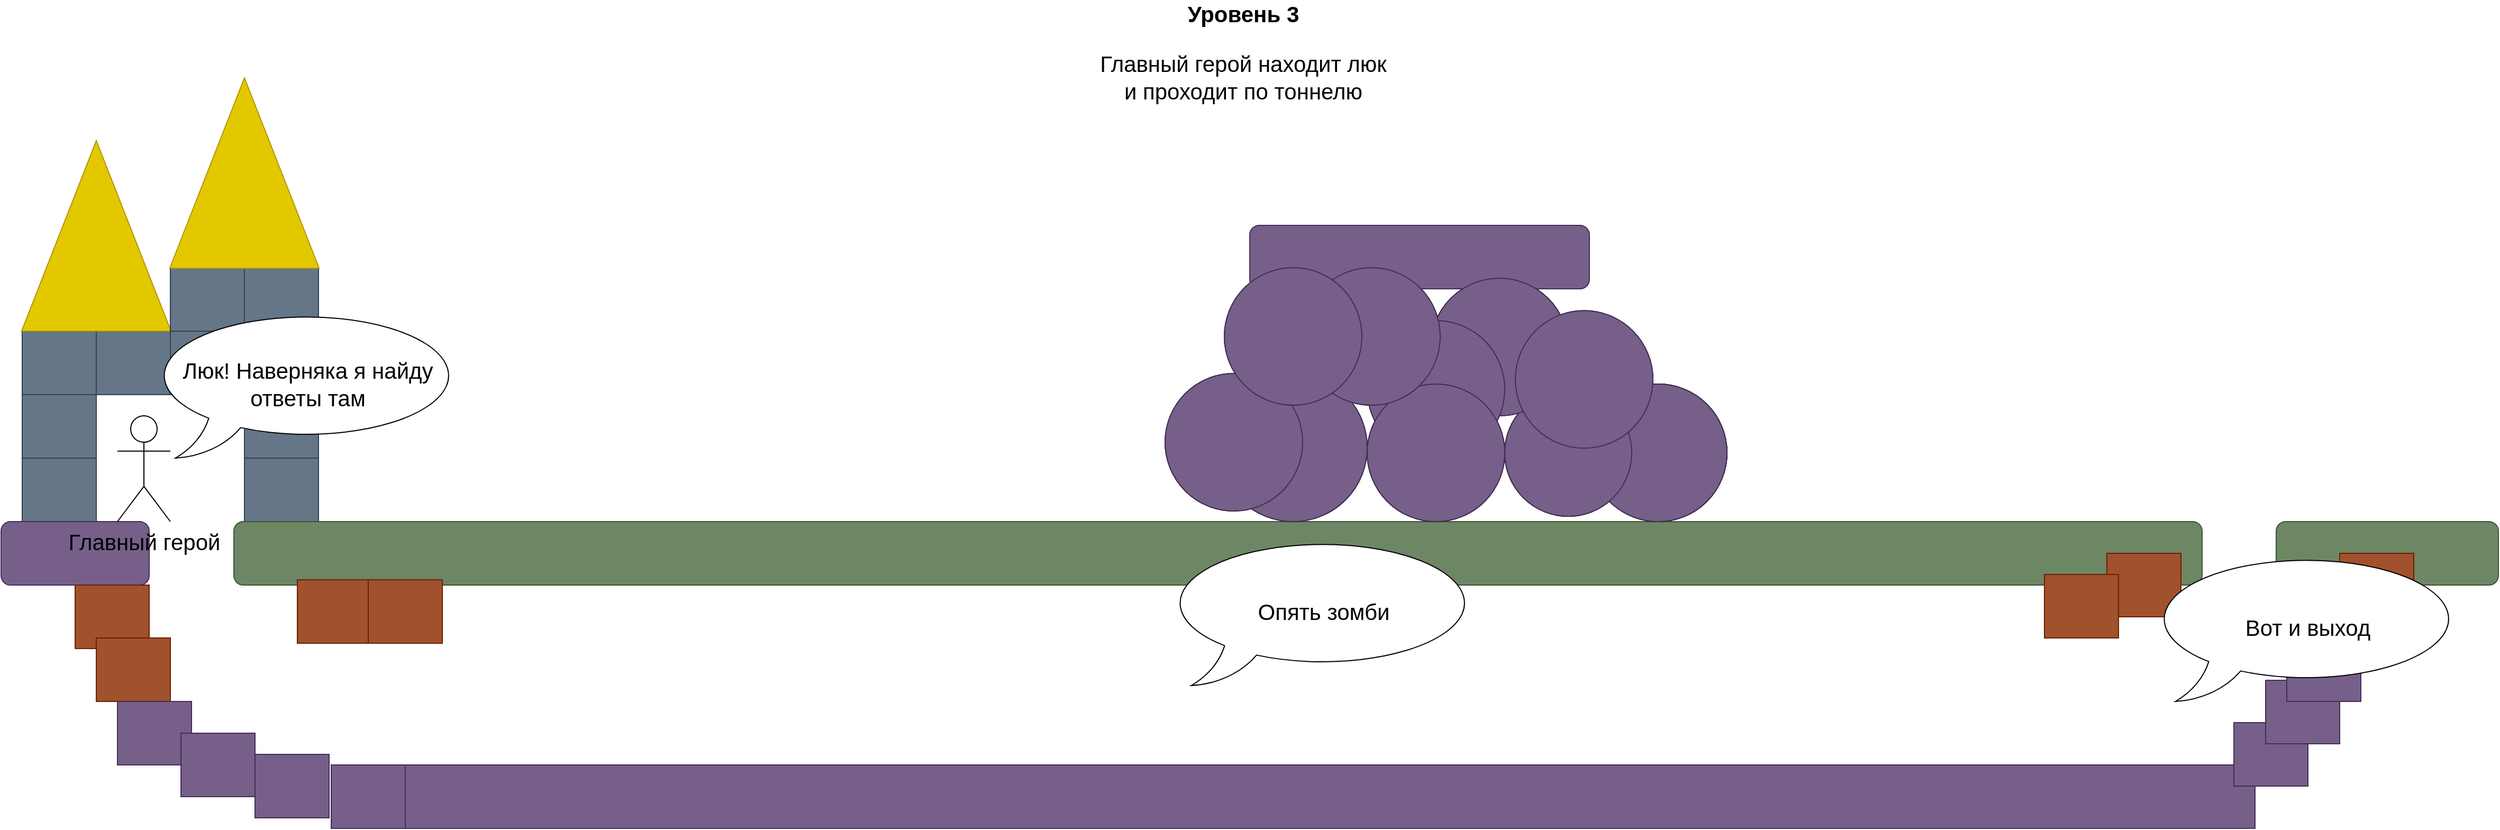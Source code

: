 <mxfile version="13.7.5" type="google"><diagram id="NkwmL0OdwNVhFECMv_PF" name="Page-1"><mxGraphModel dx="4382" dy="1783" grid="1" gridSize="10" guides="1" tooltips="1" connect="1" arrows="1" fold="1" page="1" pageScale="1" pageWidth="827" pageHeight="1169" math="0" shadow="0"><root><mxCell id="0"/><mxCell id="1" parent="0"/><mxCell id="3uP-Pa6vpDSOfLr_ugT5-1" value="Уровень 3" style="text;html=1;strokeColor=none;fillColor=none;align=center;verticalAlign=middle;whiteSpace=wrap;rounded=0;fontSize=21;fontStyle=1" parent="1" vertex="1"><mxGeometry x="109" y="10" width="610" height="20" as="geometry"/></mxCell><mxCell id="3uP-Pa6vpDSOfLr_ugT5-2" value="Главный герой находит люк и проходит по тоннелю" style="text;html=1;strokeColor=none;fillColor=none;align=center;verticalAlign=middle;whiteSpace=wrap;rounded=0;fontSize=21;" parent="1" vertex="1"><mxGeometry x="274" y="70" width="280" height="20" as="geometry"/></mxCell><mxCell id="3uP-Pa6vpDSOfLr_ugT5-3" value="" style="rounded=0;whiteSpace=wrap;html=1;fontSize=21;fillColor=#647687;strokeColor=#314354;fontColor=#ffffff;" parent="1" vertex="1"><mxGeometry x="-740" y="440" width="70" height="60" as="geometry"/></mxCell><mxCell id="3uP-Pa6vpDSOfLr_ugT5-4" value="" style="rounded=0;whiteSpace=wrap;html=1;fontSize=21;fillColor=#647687;strokeColor=#314354;fontColor=#ffffff;" parent="1" vertex="1"><mxGeometry x="-740" y="380" width="70" height="60" as="geometry"/></mxCell><mxCell id="3uP-Pa6vpDSOfLr_ugT5-5" value="" style="rounded=0;whiteSpace=wrap;html=1;fontSize=21;fillColor=#647687;strokeColor=#314354;fontColor=#ffffff;" parent="1" vertex="1"><mxGeometry x="-740" y="320" width="70" height="60" as="geometry"/></mxCell><mxCell id="3uP-Pa6vpDSOfLr_ugT5-6" value="" style="rounded=0;whiteSpace=wrap;html=1;fontSize=21;fillColor=#647687;strokeColor=#314354;fontColor=#ffffff;" parent="1" vertex="1"><mxGeometry x="-670" y="320" width="70" height="60" as="geometry"/></mxCell><mxCell id="3uP-Pa6vpDSOfLr_ugT5-7" value="" style="rounded=0;whiteSpace=wrap;html=1;fontSize=21;fillColor=#647687;strokeColor=#314354;fontColor=#ffffff;" parent="1" vertex="1"><mxGeometry x="-530" y="380" width="70" height="60" as="geometry"/></mxCell><mxCell id="3uP-Pa6vpDSOfLr_ugT5-8" value="" style="rounded=0;whiteSpace=wrap;html=1;fontSize=21;fillColor=#647687;strokeColor=#314354;fontColor=#ffffff;" parent="1" vertex="1"><mxGeometry x="-530" y="440" width="70" height="60" as="geometry"/></mxCell><mxCell id="3uP-Pa6vpDSOfLr_ugT5-9" value="" style="triangle;whiteSpace=wrap;html=1;fontSize=21;rotation=-90;fillColor=#e3c800;strokeColor=#B09500;fontColor=#ffffff;" parent="1" vertex="1"><mxGeometry x="-760" y="159.38" width="180" height="141.25" as="geometry"/></mxCell><mxCell id="3uP-Pa6vpDSOfLr_ugT5-10" value="" style="rounded=0;whiteSpace=wrap;html=1;fontSize=21;fillColor=#647687;strokeColor=#314354;fontColor=#ffffff;" parent="1" vertex="1"><mxGeometry x="-600" y="260" width="70" height="60" as="geometry"/></mxCell><mxCell id="3uP-Pa6vpDSOfLr_ugT5-11" value="" style="rounded=0;whiteSpace=wrap;html=1;fontSize=21;fillColor=#647687;strokeColor=#314354;fontColor=#ffffff;" parent="1" vertex="1"><mxGeometry x="-530" y="260" width="70" height="60" as="geometry"/></mxCell><mxCell id="3uP-Pa6vpDSOfLr_ugT5-12" value="" style="triangle;whiteSpace=wrap;html=1;fontSize=21;rotation=-90;fillColor=#e3c800;strokeColor=#B09500;fontColor=#ffffff;" parent="1" vertex="1"><mxGeometry x="-620" y="100" width="180" height="141.25" as="geometry"/></mxCell><mxCell id="3uP-Pa6vpDSOfLr_ugT5-13" value="" style="rounded=0;whiteSpace=wrap;html=1;fontSize=21;" parent="1" vertex="1"><mxGeometry x="-530" y="320" width="70" height="60" as="geometry"/></mxCell><mxCell id="3uP-Pa6vpDSOfLr_ugT5-14" value="" style="rounded=0;whiteSpace=wrap;html=1;fontSize=21;fillColor=#647687;strokeColor=#314354;fontColor=#ffffff;" parent="1" vertex="1"><mxGeometry x="-600" y="320" width="70" height="60" as="geometry"/></mxCell><mxCell id="3uP-Pa6vpDSOfLr_ugT5-15" value="" style="rounded=1;whiteSpace=wrap;html=1;fillColor=#76608a;strokeColor=#432D57;fontColor=#ffffff;" parent="1" vertex="1"><mxGeometry x="-760" y="500" width="140" height="60" as="geometry"/></mxCell><mxCell id="3uP-Pa6vpDSOfLr_ugT5-16" value="" style="rounded=1;whiteSpace=wrap;html=1;fillColor=#6d8764;strokeColor=#3A5431;fontColor=#ffffff;" parent="1" vertex="1"><mxGeometry x="-540" y="500" width="1860" height="60" as="geometry"/></mxCell><mxCell id="3uP-Pa6vpDSOfLr_ugT5-17" value="" style="rounded=1;whiteSpace=wrap;html=1;fillColor=#6d8764;strokeColor=#3A5431;fontColor=#ffffff;" parent="1" vertex="1"><mxGeometry x="1390" y="500" width="210" height="60" as="geometry"/></mxCell><mxCell id="3uP-Pa6vpDSOfLr_ugT5-19" value="" style="rounded=0;whiteSpace=wrap;html=1;fontSize=21;fillColor=#a0522d;strokeColor=#6D1F00;fontColor=#ffffff;" parent="1" vertex="1"><mxGeometry x="-690" y="560" width="70" height="60" as="geometry"/></mxCell><mxCell id="3uP-Pa6vpDSOfLr_ugT5-20" value="" style="rounded=0;whiteSpace=wrap;html=1;fontSize=21;fillColor=#a0522d;strokeColor=#6D1F00;fontColor=#ffffff;" parent="1" vertex="1"><mxGeometry x="-670" y="610" width="70" height="60" as="geometry"/></mxCell><mxCell id="3uP-Pa6vpDSOfLr_ugT5-21" value="" style="rounded=0;whiteSpace=wrap;html=1;fontSize=21;fillColor=#76608a;strokeColor=#432D57;fontColor=#ffffff;" parent="1" vertex="1"><mxGeometry x="-650" y="670" width="70" height="60" as="geometry"/></mxCell><mxCell id="3uP-Pa6vpDSOfLr_ugT5-22" value="" style="rounded=0;whiteSpace=wrap;html=1;fontSize=21;" parent="1" vertex="1"><mxGeometry x="-590" y="700" width="70" height="60" as="geometry"/></mxCell><mxCell id="3uP-Pa6vpDSOfLr_ugT5-23" value="" style="rounded=0;whiteSpace=wrap;html=1;fontSize=21;fillColor=#a0522d;strokeColor=#6D1F00;fontColor=#ffffff;" parent="1" vertex="1"><mxGeometry x="-480" y="555" width="70" height="60" as="geometry"/></mxCell><mxCell id="3uP-Pa6vpDSOfLr_ugT5-24" value="" style="rounded=0;whiteSpace=wrap;html=1;fontSize=21;fillColor=#a0522d;strokeColor=#6D1F00;fontColor=#ffffff;" parent="1" vertex="1"><mxGeometry x="-413" y="555" width="70" height="60" as="geometry"/></mxCell><mxCell id="3uP-Pa6vpDSOfLr_ugT5-25" value="" style="rounded=0;whiteSpace=wrap;html=1;fontSize=21;" parent="1" vertex="1"><mxGeometry x="-520" y="720" width="70" height="60" as="geometry"/></mxCell><mxCell id="3uP-Pa6vpDSOfLr_ugT5-26" value="" style="rounded=0;whiteSpace=wrap;html=1;fontSize=21;" parent="1" vertex="1"><mxGeometry x="-448" y="730" width="70" height="60" as="geometry"/></mxCell><mxCell id="3uP-Pa6vpDSOfLr_ugT5-27" value="" style="rounded=0;whiteSpace=wrap;html=1;fontSize=21;fillColor=#76608a;strokeColor=#432D57;fontColor=#ffffff;" parent="1" vertex="1"><mxGeometry x="-378" y="730" width="1748" height="60" as="geometry"/></mxCell><mxCell id="3uP-Pa6vpDSOfLr_ugT5-28" value="" style="rounded=0;whiteSpace=wrap;html=1;fontSize=21;" parent="1" vertex="1"><mxGeometry x="1171" y="550" width="70" height="60" as="geometry"/></mxCell><mxCell id="3uP-Pa6vpDSOfLr_ugT5-29" value="" style="rounded=0;whiteSpace=wrap;html=1;fontSize=21;" parent="1" vertex="1"><mxGeometry x="1230" y="530" width="70" height="60" as="geometry"/></mxCell><mxCell id="3uP-Pa6vpDSOfLr_ugT5-30" value="" style="rounded=0;whiteSpace=wrap;html=1;fontSize=21;" parent="1" vertex="1"><mxGeometry x="1350" y="690" width="70" height="60" as="geometry"/></mxCell><mxCell id="3uP-Pa6vpDSOfLr_ugT5-31" value="" style="rounded=0;whiteSpace=wrap;html=1;fontSize=21;" parent="1" vertex="1"><mxGeometry x="1380" y="650" width="70" height="60" as="geometry"/></mxCell><mxCell id="3uP-Pa6vpDSOfLr_ugT5-32" value="" style="rounded=0;whiteSpace=wrap;html=1;fontSize=21;" parent="1" vertex="1"><mxGeometry x="1400" y="610" width="70" height="60" as="geometry"/></mxCell><mxCell id="3uP-Pa6vpDSOfLr_ugT5-33" value="" style="rounded=0;whiteSpace=wrap;html=1;fontSize=21;" parent="1" vertex="1"><mxGeometry x="1420" y="570" width="70" height="60" as="geometry"/></mxCell><mxCell id="3uP-Pa6vpDSOfLr_ugT5-34" value="" style="rounded=0;whiteSpace=wrap;html=1;fontSize=21;" parent="1" vertex="1"><mxGeometry x="1450" y="530" width="70" height="60" as="geometry"/></mxCell><mxCell id="3uP-Pa6vpDSOfLr_ugT5-35" value="&lt;font style=&quot;font-size: 21px&quot;&gt;Люк! Наверняка я найду ответы там&lt;/font&gt;" style="whiteSpace=wrap;html=1;shape=mxgraph.basic.oval_callout" parent="1" vertex="1"><mxGeometry x="-620" y="300" width="300" height="140" as="geometry"/></mxCell><mxCell id="3uP-Pa6vpDSOfLr_ugT5-36" value="&lt;span style=&quot;font-size: 21px&quot;&gt;Опять зомби&lt;/span&gt;" style="whiteSpace=wrap;html=1;shape=mxgraph.basic.oval_callout" parent="1" vertex="1"><mxGeometry x="340" y="515" width="300" height="140" as="geometry"/></mxCell><mxCell id="3uP-Pa6vpDSOfLr_ugT5-39" value="Главный герой" style="shape=umlActor;verticalLabelPosition=bottom;verticalAlign=top;html=1;outlineConnect=0;fontSize=21;" parent="1" vertex="1"><mxGeometry x="-650" y="400" width="50" height="100" as="geometry"/></mxCell><mxCell id="Z-jWjsUO8GmIk954HG_k-11" value="" style="ellipse;whiteSpace=wrap;html=1;aspect=fixed;" parent="1" vertex="1"><mxGeometry x="391" y="360" width="140" height="140" as="geometry"/></mxCell><mxCell id="Z-jWjsUO8GmIk954HG_k-12" value="" style="ellipse;whiteSpace=wrap;html=1;aspect=fixed;" parent="1" vertex="1"><mxGeometry x="531" y="370" width="130" height="130" as="geometry"/></mxCell><mxCell id="Z-jWjsUO8GmIk954HG_k-13" value="" style="ellipse;whiteSpace=wrap;html=1;aspect=fixed;" parent="1" vertex="1"><mxGeometry x="661" y="375" width="120" height="120" as="geometry"/></mxCell><mxCell id="Z-jWjsUO8GmIk954HG_k-14" value="" style="ellipse;whiteSpace=wrap;html=1;aspect=fixed;" parent="1" vertex="1"><mxGeometry x="396" y="260" width="130" height="130" as="geometry"/></mxCell><mxCell id="Z-jWjsUO8GmIk954HG_k-15" value="" style="ellipse;whiteSpace=wrap;html=1;aspect=fixed;" parent="1" vertex="1"><mxGeometry x="741" y="370" width="130" height="130" as="geometry"/></mxCell><mxCell id="Z-jWjsUO8GmIk954HG_k-16" value="" style="ellipse;whiteSpace=wrap;html=1;aspect=fixed;" parent="1" vertex="1"><mxGeometry x="470" y="260" width="130" height="130" as="geometry"/></mxCell><mxCell id="Z-jWjsUO8GmIk954HG_k-17" value="" style="ellipse;whiteSpace=wrap;html=1;aspect=fixed;" parent="1" vertex="1"><mxGeometry x="591" y="270" width="130" height="130" as="geometry"/></mxCell><mxCell id="Z-jWjsUO8GmIk954HG_k-18" value="" style="ellipse;whiteSpace=wrap;html=1;aspect=fixed;" parent="1" vertex="1"><mxGeometry x="531" y="310" width="130" height="130" as="geometry"/></mxCell><mxCell id="Z-jWjsUO8GmIk954HG_k-19" value="" style="ellipse;whiteSpace=wrap;html=1;aspect=fixed;" parent="1" vertex="1"><mxGeometry x="671" y="300.63" width="130" height="130" as="geometry"/></mxCell><mxCell id="Z-jWjsUO8GmIk954HG_k-20" value="" style="rounded=1;whiteSpace=wrap;html=1;fillColor=#76608a;strokeColor=#432D57;fontColor=#ffffff;" parent="1" vertex="1"><mxGeometry x="420" y="220" width="321" height="60" as="geometry"/></mxCell><mxCell id="Z-jWjsUO8GmIk954HG_k-21" value="" style="ellipse;whiteSpace=wrap;html=1;aspect=fixed;" parent="1" vertex="1"><mxGeometry x="340" y="360" width="130" height="130" as="geometry"/></mxCell><mxCell id="FzIMIl9uzVUetl6cwcpd-1" value="" style="rounded=0;whiteSpace=wrap;html=1;fontSize=21;fillColor=#76608a;strokeColor=#432D57;fontColor=#ffffff;" vertex="1" parent="1"><mxGeometry x="-378" y="730" width="1748" height="60" as="geometry"/></mxCell><mxCell id="FzIMIl9uzVUetl6cwcpd-2" value="" style="rounded=0;whiteSpace=wrap;html=1;fontSize=21;" vertex="1" parent="1"><mxGeometry x="-448" y="730" width="70" height="60" as="geometry"/></mxCell><mxCell id="FzIMIl9uzVUetl6cwcpd-3" value="" style="rounded=0;whiteSpace=wrap;html=1;fontSize=21;" vertex="1" parent="1"><mxGeometry x="-520" y="720" width="70" height="60" as="geometry"/></mxCell><mxCell id="FzIMIl9uzVUetl6cwcpd-4" value="" style="rounded=0;whiteSpace=wrap;html=1;fontSize=21;" vertex="1" parent="1"><mxGeometry x="-590" y="700" width="70" height="60" as="geometry"/></mxCell><mxCell id="FzIMIl9uzVUetl6cwcpd-5" value="" style="rounded=0;whiteSpace=wrap;html=1;fontSize=21;fillColor=#76608a;strokeColor=#432D57;fontColor=#ffffff;" vertex="1" parent="1"><mxGeometry x="-378" y="730" width="1748" height="60" as="geometry"/></mxCell><mxCell id="FzIMIl9uzVUetl6cwcpd-6" value="" style="rounded=0;whiteSpace=wrap;html=1;fontSize=21;fillColor=#76608a;strokeColor=#432D57;fontColor=#ffffff;" vertex="1" parent="1"><mxGeometry x="-448" y="730" width="70" height="60" as="geometry"/></mxCell><mxCell id="FzIMIl9uzVUetl6cwcpd-7" value="" style="rounded=0;whiteSpace=wrap;html=1;fontSize=21;fillColor=#76608a;strokeColor=#432D57;fontColor=#ffffff;" vertex="1" parent="1"><mxGeometry x="-520" y="720" width="70" height="60" as="geometry"/></mxCell><mxCell id="FzIMIl9uzVUetl6cwcpd-8" value="" style="rounded=0;whiteSpace=wrap;html=1;fontSize=21;fillColor=#76608a;strokeColor=#432D57;fontColor=#ffffff;" vertex="1" parent="1"><mxGeometry x="-590" y="700" width="70" height="60" as="geometry"/></mxCell><mxCell id="FzIMIl9uzVUetl6cwcpd-11" value="" style="rounded=0;whiteSpace=wrap;html=1;fontSize=21;" vertex="1" parent="1"><mxGeometry x="1230" y="530" width="70" height="60" as="geometry"/></mxCell><mxCell id="FzIMIl9uzVUetl6cwcpd-12" value="" style="rounded=0;whiteSpace=wrap;html=1;fontSize=21;" vertex="1" parent="1"><mxGeometry x="1171" y="550" width="70" height="60" as="geometry"/></mxCell><mxCell id="FzIMIl9uzVUetl6cwcpd-13" value="" style="rounded=0;whiteSpace=wrap;html=1;fontSize=21;" vertex="1" parent="1"><mxGeometry x="1350" y="690" width="70" height="60" as="geometry"/></mxCell><mxCell id="FzIMIl9uzVUetl6cwcpd-14" value="" style="rounded=0;whiteSpace=wrap;html=1;fontSize=21;" vertex="1" parent="1"><mxGeometry x="1380" y="650" width="70" height="60" as="geometry"/></mxCell><mxCell id="FzIMIl9uzVUetl6cwcpd-15" value="" style="rounded=0;whiteSpace=wrap;html=1;fontSize=21;" vertex="1" parent="1"><mxGeometry x="1450" y="530" width="70" height="60" as="geometry"/></mxCell><mxCell id="FzIMIl9uzVUetl6cwcpd-16" value="" style="rounded=0;whiteSpace=wrap;html=1;fontSize=21;" vertex="1" parent="1"><mxGeometry x="1400" y="610" width="70" height="60" as="geometry"/></mxCell><mxCell id="FzIMIl9uzVUetl6cwcpd-17" value="" style="ellipse;whiteSpace=wrap;html=1;aspect=fixed;" vertex="1" parent="1"><mxGeometry x="741" y="370" width="130" height="130" as="geometry"/></mxCell><mxCell id="FzIMIl9uzVUetl6cwcpd-18" value="" style="ellipse;whiteSpace=wrap;html=1;aspect=fixed;" vertex="1" parent="1"><mxGeometry x="661" y="375" width="120" height="120" as="geometry"/></mxCell><mxCell id="FzIMIl9uzVUetl6cwcpd-19" value="" style="rounded=0;whiteSpace=wrap;html=1;fontSize=21;fillColor=#a0522d;strokeColor=#6D1F00;fontColor=#ffffff;" vertex="1" parent="1"><mxGeometry x="1230" y="530" width="70" height="60" as="geometry"/></mxCell><mxCell id="FzIMIl9uzVUetl6cwcpd-20" value="" style="rounded=0;whiteSpace=wrap;html=1;fontSize=21;fillColor=#a0522d;strokeColor=#6D1F00;fontColor=#ffffff;" vertex="1" parent="1"><mxGeometry x="1171" y="550" width="70" height="60" as="geometry"/></mxCell><mxCell id="FzIMIl9uzVUetl6cwcpd-21" value="" style="rounded=0;whiteSpace=wrap;html=1;fontSize=21;fillColor=#76608a;strokeColor=#432D57;fontColor=#ffffff;" vertex="1" parent="1"><mxGeometry x="1350" y="690" width="70" height="60" as="geometry"/></mxCell><mxCell id="FzIMIl9uzVUetl6cwcpd-22" value="" style="rounded=0;whiteSpace=wrap;html=1;fontSize=21;fillColor=#76608a;strokeColor=#432D57;fontColor=#ffffff;" vertex="1" parent="1"><mxGeometry x="1380" y="650" width="70" height="60" as="geometry"/></mxCell><mxCell id="FzIMIl9uzVUetl6cwcpd-23" value="" style="rounded=0;whiteSpace=wrap;html=1;fontSize=21;fillColor=#a0522d;strokeColor=#6D1F00;fontColor=#ffffff;" vertex="1" parent="1"><mxGeometry x="1450" y="530" width="70" height="60" as="geometry"/></mxCell><mxCell id="FzIMIl9uzVUetl6cwcpd-24" value="" style="rounded=0;whiteSpace=wrap;html=1;fontSize=21;fillColor=#76608a;strokeColor=#432D57;fontColor=#ffffff;" vertex="1" parent="1"><mxGeometry x="1400" y="610" width="70" height="60" as="geometry"/></mxCell><mxCell id="FzIMIl9uzVUetl6cwcpd-25" value="" style="ellipse;whiteSpace=wrap;html=1;aspect=fixed;fillColor=#76608a;strokeColor=#432D57;fontColor=#ffffff;" vertex="1" parent="1"><mxGeometry x="741" y="370" width="130" height="130" as="geometry"/></mxCell><mxCell id="FzIMIl9uzVUetl6cwcpd-26" value="" style="ellipse;whiteSpace=wrap;html=1;aspect=fixed;fillColor=#76608a;strokeColor=#432D57;fontColor=#ffffff;" vertex="1" parent="1"><mxGeometry x="661" y="375" width="120" height="120" as="geometry"/></mxCell><mxCell id="FzIMIl9uzVUetl6cwcpd-27" value="" style="ellipse;whiteSpace=wrap;html=1;aspect=fixed;fillColor=#76608a;strokeColor=#432D57;fontColor=#ffffff;" vertex="1" parent="1"><mxGeometry x="591" y="270" width="130" height="130" as="geometry"/></mxCell><mxCell id="FzIMIl9uzVUetl6cwcpd-28" value="" style="ellipse;whiteSpace=wrap;html=1;aspect=fixed;fillColor=#76608a;strokeColor=#432D57;fontColor=#ffffff;" vertex="1" parent="1"><mxGeometry x="671" y="300.63" width="130" height="130" as="geometry"/></mxCell><mxCell id="FzIMIl9uzVUetl6cwcpd-29" value="" style="ellipse;whiteSpace=wrap;html=1;aspect=fixed;fillColor=#76608a;strokeColor=#432D57;fontColor=#ffffff;" vertex="1" parent="1"><mxGeometry x="531" y="310" width="130" height="130" as="geometry"/></mxCell><mxCell id="FzIMIl9uzVUetl6cwcpd-30" value="" style="ellipse;whiteSpace=wrap;html=1;aspect=fixed;fillColor=#76608a;strokeColor=#432D57;fontColor=#ffffff;" vertex="1" parent="1"><mxGeometry x="531" y="370" width="130" height="130" as="geometry"/></mxCell><mxCell id="FzIMIl9uzVUetl6cwcpd-31" value="" style="ellipse;whiteSpace=wrap;html=1;aspect=fixed;fillColor=#76608a;strokeColor=#432D57;fontColor=#ffffff;" vertex="1" parent="1"><mxGeometry x="391" y="360" width="140" height="140" as="geometry"/></mxCell><mxCell id="FzIMIl9uzVUetl6cwcpd-32" value="" style="ellipse;whiteSpace=wrap;html=1;aspect=fixed;fillColor=#76608a;strokeColor=#432D57;fontColor=#ffffff;" vertex="1" parent="1"><mxGeometry x="470" y="260" width="130" height="130" as="geometry"/></mxCell><mxCell id="FzIMIl9uzVUetl6cwcpd-33" value="" style="ellipse;whiteSpace=wrap;html=1;aspect=fixed;fillColor=#76608a;strokeColor=#432D57;fontColor=#ffffff;" vertex="1" parent="1"><mxGeometry x="340" y="360" width="130" height="130" as="geometry"/></mxCell><mxCell id="FzIMIl9uzVUetl6cwcpd-34" value="" style="ellipse;whiteSpace=wrap;html=1;aspect=fixed;fillColor=#76608a;strokeColor=#432D57;fontColor=#ffffff;" vertex="1" parent="1"><mxGeometry x="396" y="260" width="130" height="130" as="geometry"/></mxCell><mxCell id="3uP-Pa6vpDSOfLr_ugT5-37" value="&lt;font style=&quot;font-size: 21px&quot;&gt;Вот и выход&lt;span style=&quot;color: rgba(0 , 0 , 0 , 0) ; font-family: monospace ; font-size: 0px&quot;&gt;%3CmxGraphModel%3E%3Croot%3E%3CmxCell%20id%3D%220%22%2F%3E%3CmxCell%20id%3D%221%22%20parent%3D%220%22%2F%3E%3CmxCell%20id%3D%222%22%20value%3D%22%26lt%3Bfont%20style%3D%26quot%3Bfont-size%3A%2021px%26quot%3B%26gt%3B%D0%9B%D1%8E%D0%BA!%20%D0%9D%D0%B0%D0%B2%D0%B5%D1%80%D0%BD%D1%8F%D0%BA%D0%B0%20%D1%8F%20%D0%BD%D0%B0%D0%B9%D0%B4%D1%83%20%D0%BE%D1%82%D0%B2%D0%B5%D1%82%D1%8B%20%D1%82%D0%B0%D0%BC%26lt%3B%2Ffont%26gt%3B%22%20style%3D%22whiteSpace%3Dwrap%3Bhtml%3D1%3Bshape%3Dmxgraph.basic.oval_callout%22%20vertex%3D%221%22%20parent%3D%221%22%3E%3CmxGeometry%20x%3D%22-620%22%20y%3D%22300%22%20width%3D%22300%22%20height%3D%22140%22%20as%3D%22geometry%22%2F%3E%3C%2FmxCell%3E%3C%2Froot%3E%3C%2FmxGraphModel%3E&lt;/span&gt;&lt;br&gt;&lt;/font&gt;" style="whiteSpace=wrap;html=1;shape=mxgraph.basic.oval_callout" parent="1" vertex="1"><mxGeometry x="1270" y="530" width="300" height="140" as="geometry"/></mxCell></root></mxGraphModel></diagram></mxfile>